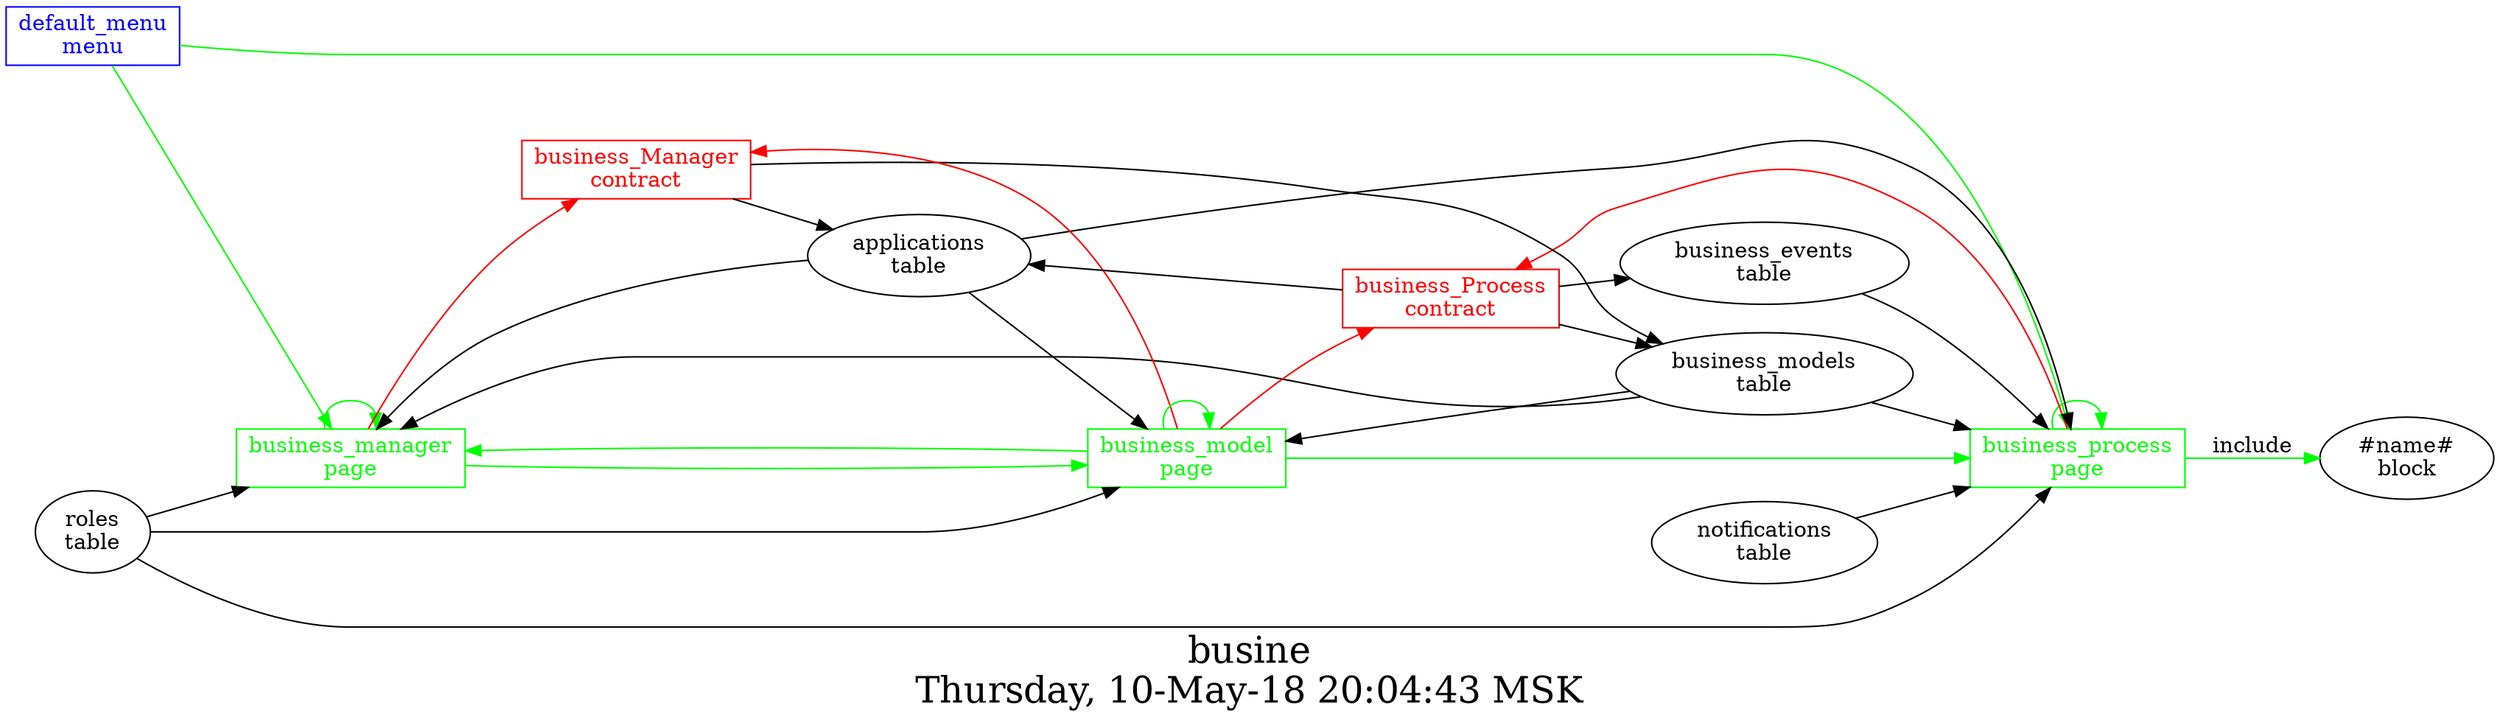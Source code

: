digraph G {
graph [
  fontsize="24";
  label="busine\nThursday, 10-May-18 20:04:43 MSK";
  nojustify=true;
  ordering=out;
  rankdir=LR;
  size="30";
];
"default_menu\nmenu" -> "business_manager\npage"  [ color=green ]
"default_menu\nmenu" -> "business_process\npage"  [ color=green ]
"default_menu\nmenu" [color=blue, fontcolor=blue, group=menus, shape=record];
"business_manager\npage" -> "business_Manager\ncontract"  [ color=red ]
"applications\ntable" -> "business_manager\npage"  [ color="" ]
"roles\ntable" -> "business_manager\npage"  [ color="" ]
"business_models\ntable" -> "business_manager\npage"  [ color="" ]
"business_manager\npage" -> "business_model\npage"  [ color=green ]
"business_manager\npage" -> "business_manager\npage"  [ color=green ]
"business_manager\npage" [color=green, fontcolor=green, group=pages, shape=record];
"business_model\npage" -> "business_Process\ncontract"  [ color=red ]
"business_model\npage" -> "business_Manager\ncontract"  [ color=red ]
"applications\ntable" -> "business_model\npage"  [ color="" ]
"business_models\ntable" -> "business_model\npage"  [ color="" ]
"roles\ntable" -> "business_model\npage"  [ color="" ]
"business_model\npage" -> "business_manager\npage"  [ color=green ]
"business_model\npage" -> "business_process\npage"  [ color=green ]
"business_model\npage" -> "business_model\npage"  [ color=green ]
"business_model\npage" [color=green, fontcolor=green, group=pages, shape=record];
"business_process\npage" -> "business_Process\ncontract"  [ color=red ]
"applications\ntable" -> "business_process\npage"  [ color="" ]
"notifications\ntable" -> "business_process\npage"  [ color="" ]
"business_models\ntable" -> "business_process\npage"  [ color="" ]
"roles\ntable" -> "business_process\npage"  [ color="" ]
"business_events\ntable" -> "business_process\npage"  [ color="" ]
"business_process\npage" -> "business_process\npage"  [ color=green ]
"business_process\npage" -> "#name#\nblock"  [ color=green, label=include ]
"business_process\npage" [color=green, fontcolor=green, group=pages, shape=record];
"business_Manager\ncontract" -> "applications\ntable"  [ color="" ]
"business_Manager\ncontract" -> "business_models\ntable"  [ color="" ]
"business_Manager\ncontract" [color=red, fontcolor=red, group=contracts, shape=record];
"business_Process\ncontract" -> "applications\ntable"  [ color="" ]
"business_Process\ncontract" -> "business_events\ntable"  [ color="" ]
"business_Process\ncontract" -> "business_models\ntable"  [ color="" ]
"business_Process\ncontract" [color=red, fontcolor=red, group=contracts, shape=record];
"business_events\ntable" [color="", fontcolor="", group=tables, shape=""];
"business_models\ntable" [color="", fontcolor="", group=tables, shape=""];
}
